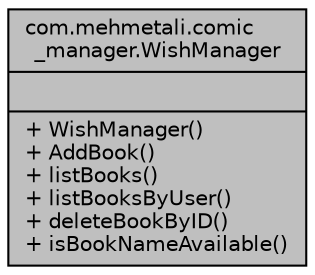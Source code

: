 digraph "com.mehmetali.comic_manager.WishManager"
{
 // LATEX_PDF_SIZE
  edge [fontname="Helvetica",fontsize="10",labelfontname="Helvetica",labelfontsize="10"];
  node [fontname="Helvetica",fontsize="10",shape=record];
  Node1 [label="{com.mehmetali.comic\l_manager.WishManager\n||+ WishManager()\l+ AddBook()\l+ listBooks()\l+ listBooksByUser()\l+ deleteBookByID()\l+ isBookNameAvailable()\l}",height=0.2,width=0.4,color="black", fillcolor="grey75", style="filled", fontcolor="black",tooltip=" "];
}
